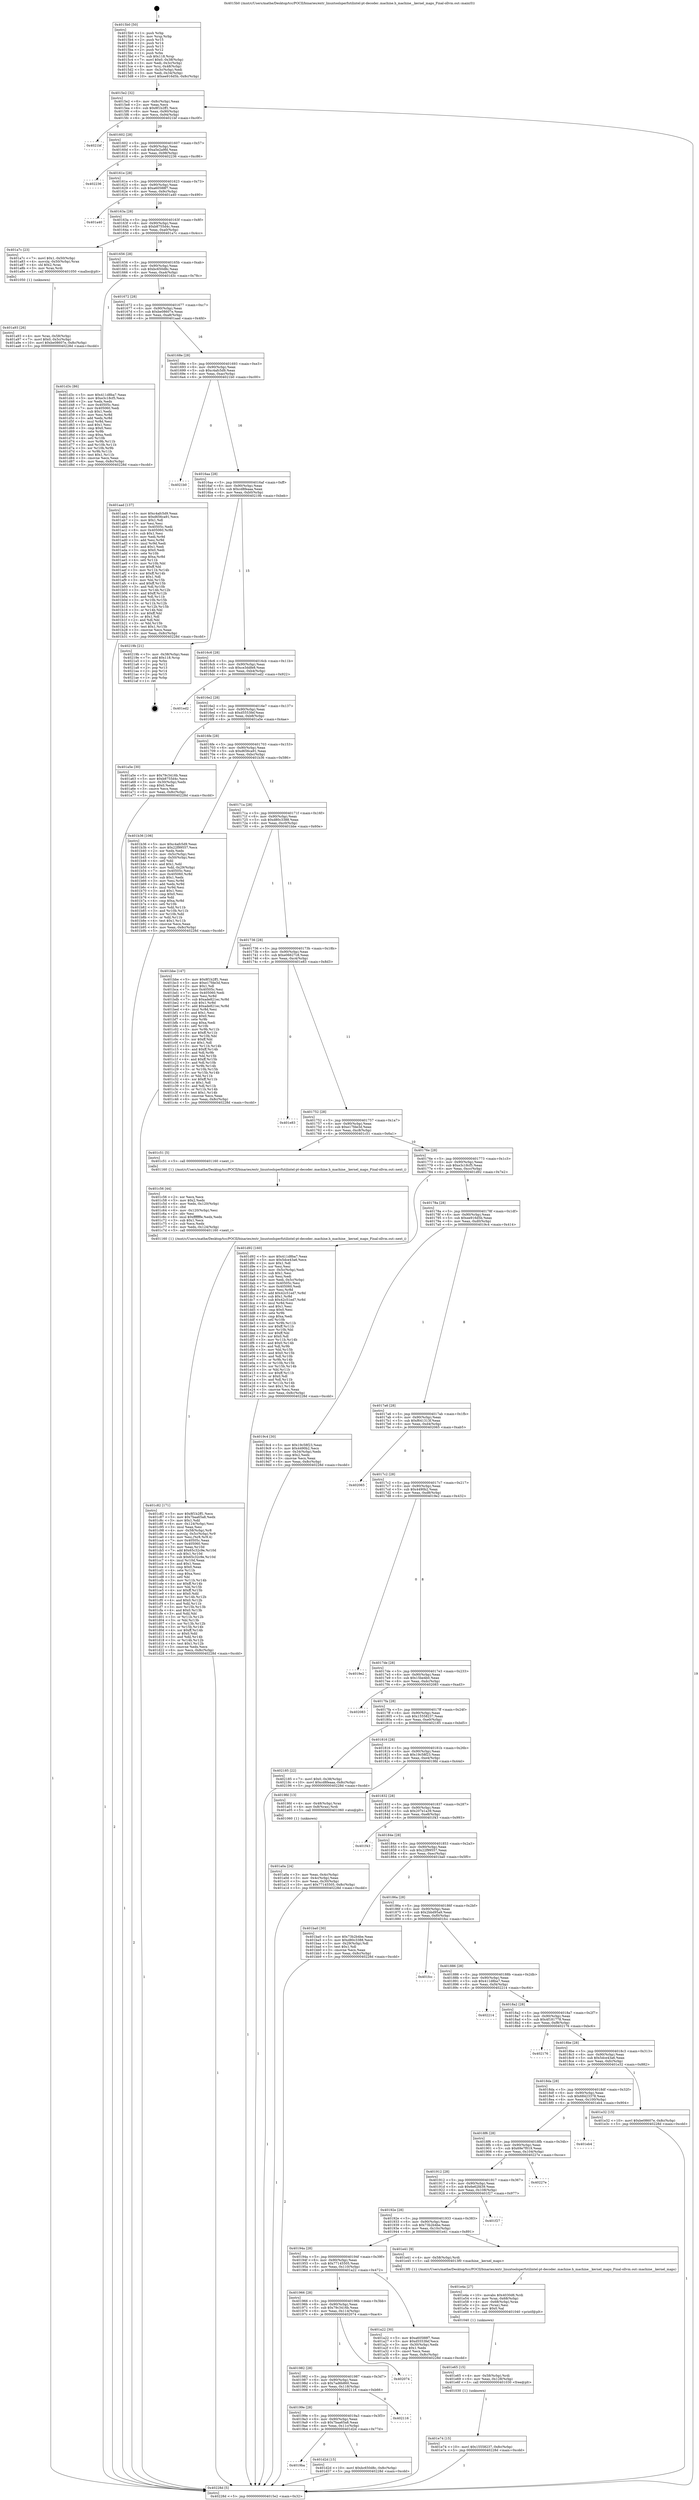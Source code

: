 digraph "0x4015b0" {
  label = "0x4015b0 (/mnt/c/Users/mathe/Desktop/tcc/POCII/binaries/extr_linuxtoolsperfutilintel-pt-decoder..machine.h_machine__kernel_maps_Final-ollvm.out::main(0))"
  labelloc = "t"
  node[shape=record]

  Entry [label="",width=0.3,height=0.3,shape=circle,fillcolor=black,style=filled]
  "0x4015e2" [label="{
     0x4015e2 [32]\l
     | [instrs]\l
     &nbsp;&nbsp;0x4015e2 \<+6\>: mov -0x8c(%rbp),%eax\l
     &nbsp;&nbsp;0x4015e8 \<+2\>: mov %eax,%ecx\l
     &nbsp;&nbsp;0x4015ea \<+6\>: sub $0x8f1b2ff1,%ecx\l
     &nbsp;&nbsp;0x4015f0 \<+6\>: mov %eax,-0x90(%rbp)\l
     &nbsp;&nbsp;0x4015f6 \<+6\>: mov %ecx,-0x94(%rbp)\l
     &nbsp;&nbsp;0x4015fc \<+6\>: je 00000000004021bf \<main+0xc0f\>\l
  }"]
  "0x4021bf" [label="{
     0x4021bf\l
  }", style=dashed]
  "0x401602" [label="{
     0x401602 [28]\l
     | [instrs]\l
     &nbsp;&nbsp;0x401602 \<+5\>: jmp 0000000000401607 \<main+0x57\>\l
     &nbsp;&nbsp;0x401607 \<+6\>: mov -0x90(%rbp),%eax\l
     &nbsp;&nbsp;0x40160d \<+5\>: sub $0xa5e2a9fd,%eax\l
     &nbsp;&nbsp;0x401612 \<+6\>: mov %eax,-0x98(%rbp)\l
     &nbsp;&nbsp;0x401618 \<+6\>: je 0000000000402236 \<main+0xc86\>\l
  }"]
  Exit [label="",width=0.3,height=0.3,shape=circle,fillcolor=black,style=filled,peripheries=2]
  "0x402236" [label="{
     0x402236\l
  }", style=dashed]
  "0x40161e" [label="{
     0x40161e [28]\l
     | [instrs]\l
     &nbsp;&nbsp;0x40161e \<+5\>: jmp 0000000000401623 \<main+0x73\>\l
     &nbsp;&nbsp;0x401623 \<+6\>: mov -0x90(%rbp),%eax\l
     &nbsp;&nbsp;0x401629 \<+5\>: sub $0xa60588f7,%eax\l
     &nbsp;&nbsp;0x40162e \<+6\>: mov %eax,-0x9c(%rbp)\l
     &nbsp;&nbsp;0x401634 \<+6\>: je 0000000000401a40 \<main+0x490\>\l
  }"]
  "0x401e74" [label="{
     0x401e74 [15]\l
     | [instrs]\l
     &nbsp;&nbsp;0x401e74 \<+10\>: movl $0x15558237,-0x8c(%rbp)\l
     &nbsp;&nbsp;0x401e7e \<+5\>: jmp 000000000040228d \<main+0xcdd\>\l
  }"]
  "0x401a40" [label="{
     0x401a40\l
  }", style=dashed]
  "0x40163a" [label="{
     0x40163a [28]\l
     | [instrs]\l
     &nbsp;&nbsp;0x40163a \<+5\>: jmp 000000000040163f \<main+0x8f\>\l
     &nbsp;&nbsp;0x40163f \<+6\>: mov -0x90(%rbp),%eax\l
     &nbsp;&nbsp;0x401645 \<+5\>: sub $0xb8755d4c,%eax\l
     &nbsp;&nbsp;0x40164a \<+6\>: mov %eax,-0xa0(%rbp)\l
     &nbsp;&nbsp;0x401650 \<+6\>: je 0000000000401a7c \<main+0x4cc\>\l
  }"]
  "0x401e65" [label="{
     0x401e65 [15]\l
     | [instrs]\l
     &nbsp;&nbsp;0x401e65 \<+4\>: mov -0x58(%rbp),%rdi\l
     &nbsp;&nbsp;0x401e69 \<+6\>: mov %eax,-0x128(%rbp)\l
     &nbsp;&nbsp;0x401e6f \<+5\>: call 0000000000401030 \<free@plt\>\l
     | [calls]\l
     &nbsp;&nbsp;0x401030 \{1\} (unknown)\l
  }"]
  "0x401a7c" [label="{
     0x401a7c [23]\l
     | [instrs]\l
     &nbsp;&nbsp;0x401a7c \<+7\>: movl $0x1,-0x50(%rbp)\l
     &nbsp;&nbsp;0x401a83 \<+4\>: movslq -0x50(%rbp),%rax\l
     &nbsp;&nbsp;0x401a87 \<+4\>: shl $0x2,%rax\l
     &nbsp;&nbsp;0x401a8b \<+3\>: mov %rax,%rdi\l
     &nbsp;&nbsp;0x401a8e \<+5\>: call 0000000000401050 \<malloc@plt\>\l
     | [calls]\l
     &nbsp;&nbsp;0x401050 \{1\} (unknown)\l
  }"]
  "0x401656" [label="{
     0x401656 [28]\l
     | [instrs]\l
     &nbsp;&nbsp;0x401656 \<+5\>: jmp 000000000040165b \<main+0xab\>\l
     &nbsp;&nbsp;0x40165b \<+6\>: mov -0x90(%rbp),%eax\l
     &nbsp;&nbsp;0x401661 \<+5\>: sub $0xbc650d8c,%eax\l
     &nbsp;&nbsp;0x401666 \<+6\>: mov %eax,-0xa4(%rbp)\l
     &nbsp;&nbsp;0x40166c \<+6\>: je 0000000000401d3c \<main+0x78c\>\l
  }"]
  "0x401e4a" [label="{
     0x401e4a [27]\l
     | [instrs]\l
     &nbsp;&nbsp;0x401e4a \<+10\>: movabs $0x4030d6,%rdi\l
     &nbsp;&nbsp;0x401e54 \<+4\>: mov %rax,-0x68(%rbp)\l
     &nbsp;&nbsp;0x401e58 \<+4\>: mov -0x68(%rbp),%rax\l
     &nbsp;&nbsp;0x401e5c \<+2\>: mov (%rax),%esi\l
     &nbsp;&nbsp;0x401e5e \<+2\>: mov $0x0,%al\l
     &nbsp;&nbsp;0x401e60 \<+5\>: call 0000000000401040 \<printf@plt\>\l
     | [calls]\l
     &nbsp;&nbsp;0x401040 \{1\} (unknown)\l
  }"]
  "0x401d3c" [label="{
     0x401d3c [86]\l
     | [instrs]\l
     &nbsp;&nbsp;0x401d3c \<+5\>: mov $0x411d8ba7,%eax\l
     &nbsp;&nbsp;0x401d41 \<+5\>: mov $0xe3c18cf5,%ecx\l
     &nbsp;&nbsp;0x401d46 \<+2\>: xor %edx,%edx\l
     &nbsp;&nbsp;0x401d48 \<+7\>: mov 0x40505c,%esi\l
     &nbsp;&nbsp;0x401d4f \<+7\>: mov 0x405060,%edi\l
     &nbsp;&nbsp;0x401d56 \<+3\>: sub $0x1,%edx\l
     &nbsp;&nbsp;0x401d59 \<+3\>: mov %esi,%r8d\l
     &nbsp;&nbsp;0x401d5c \<+3\>: add %edx,%r8d\l
     &nbsp;&nbsp;0x401d5f \<+4\>: imul %r8d,%esi\l
     &nbsp;&nbsp;0x401d63 \<+3\>: and $0x1,%esi\l
     &nbsp;&nbsp;0x401d66 \<+3\>: cmp $0x0,%esi\l
     &nbsp;&nbsp;0x401d69 \<+4\>: sete %r9b\l
     &nbsp;&nbsp;0x401d6d \<+3\>: cmp $0xa,%edi\l
     &nbsp;&nbsp;0x401d70 \<+4\>: setl %r10b\l
     &nbsp;&nbsp;0x401d74 \<+3\>: mov %r9b,%r11b\l
     &nbsp;&nbsp;0x401d77 \<+3\>: and %r10b,%r11b\l
     &nbsp;&nbsp;0x401d7a \<+3\>: xor %r10b,%r9b\l
     &nbsp;&nbsp;0x401d7d \<+3\>: or %r9b,%r11b\l
     &nbsp;&nbsp;0x401d80 \<+4\>: test $0x1,%r11b\l
     &nbsp;&nbsp;0x401d84 \<+3\>: cmovne %ecx,%eax\l
     &nbsp;&nbsp;0x401d87 \<+6\>: mov %eax,-0x8c(%rbp)\l
     &nbsp;&nbsp;0x401d8d \<+5\>: jmp 000000000040228d \<main+0xcdd\>\l
  }"]
  "0x401672" [label="{
     0x401672 [28]\l
     | [instrs]\l
     &nbsp;&nbsp;0x401672 \<+5\>: jmp 0000000000401677 \<main+0xc7\>\l
     &nbsp;&nbsp;0x401677 \<+6\>: mov -0x90(%rbp),%eax\l
     &nbsp;&nbsp;0x40167d \<+5\>: sub $0xbe08607e,%eax\l
     &nbsp;&nbsp;0x401682 \<+6\>: mov %eax,-0xa8(%rbp)\l
     &nbsp;&nbsp;0x401688 \<+6\>: je 0000000000401aad \<main+0x4fd\>\l
  }"]
  "0x4019ba" [label="{
     0x4019ba\l
  }", style=dashed]
  "0x401aad" [label="{
     0x401aad [137]\l
     | [instrs]\l
     &nbsp;&nbsp;0x401aad \<+5\>: mov $0xc4afc5d9,%eax\l
     &nbsp;&nbsp;0x401ab2 \<+5\>: mov $0xd656ca91,%ecx\l
     &nbsp;&nbsp;0x401ab7 \<+2\>: mov $0x1,%dl\l
     &nbsp;&nbsp;0x401ab9 \<+2\>: xor %esi,%esi\l
     &nbsp;&nbsp;0x401abb \<+7\>: mov 0x40505c,%edi\l
     &nbsp;&nbsp;0x401ac2 \<+8\>: mov 0x405060,%r8d\l
     &nbsp;&nbsp;0x401aca \<+3\>: sub $0x1,%esi\l
     &nbsp;&nbsp;0x401acd \<+3\>: mov %edi,%r9d\l
     &nbsp;&nbsp;0x401ad0 \<+3\>: add %esi,%r9d\l
     &nbsp;&nbsp;0x401ad3 \<+4\>: imul %r9d,%edi\l
     &nbsp;&nbsp;0x401ad7 \<+3\>: and $0x1,%edi\l
     &nbsp;&nbsp;0x401ada \<+3\>: cmp $0x0,%edi\l
     &nbsp;&nbsp;0x401add \<+4\>: sete %r10b\l
     &nbsp;&nbsp;0x401ae1 \<+4\>: cmp $0xa,%r8d\l
     &nbsp;&nbsp;0x401ae5 \<+4\>: setl %r11b\l
     &nbsp;&nbsp;0x401ae9 \<+3\>: mov %r10b,%bl\l
     &nbsp;&nbsp;0x401aec \<+3\>: xor $0xff,%bl\l
     &nbsp;&nbsp;0x401aef \<+3\>: mov %r11b,%r14b\l
     &nbsp;&nbsp;0x401af2 \<+4\>: xor $0xff,%r14b\l
     &nbsp;&nbsp;0x401af6 \<+3\>: xor $0x1,%dl\l
     &nbsp;&nbsp;0x401af9 \<+3\>: mov %bl,%r15b\l
     &nbsp;&nbsp;0x401afc \<+4\>: and $0xff,%r15b\l
     &nbsp;&nbsp;0x401b00 \<+3\>: and %dl,%r10b\l
     &nbsp;&nbsp;0x401b03 \<+3\>: mov %r14b,%r12b\l
     &nbsp;&nbsp;0x401b06 \<+4\>: and $0xff,%r12b\l
     &nbsp;&nbsp;0x401b0a \<+3\>: and %dl,%r11b\l
     &nbsp;&nbsp;0x401b0d \<+3\>: or %r10b,%r15b\l
     &nbsp;&nbsp;0x401b10 \<+3\>: or %r11b,%r12b\l
     &nbsp;&nbsp;0x401b13 \<+3\>: xor %r12b,%r15b\l
     &nbsp;&nbsp;0x401b16 \<+3\>: or %r14b,%bl\l
     &nbsp;&nbsp;0x401b19 \<+3\>: xor $0xff,%bl\l
     &nbsp;&nbsp;0x401b1c \<+3\>: or $0x1,%dl\l
     &nbsp;&nbsp;0x401b1f \<+2\>: and %dl,%bl\l
     &nbsp;&nbsp;0x401b21 \<+3\>: or %bl,%r15b\l
     &nbsp;&nbsp;0x401b24 \<+4\>: test $0x1,%r15b\l
     &nbsp;&nbsp;0x401b28 \<+3\>: cmovne %ecx,%eax\l
     &nbsp;&nbsp;0x401b2b \<+6\>: mov %eax,-0x8c(%rbp)\l
     &nbsp;&nbsp;0x401b31 \<+5\>: jmp 000000000040228d \<main+0xcdd\>\l
  }"]
  "0x40168e" [label="{
     0x40168e [28]\l
     | [instrs]\l
     &nbsp;&nbsp;0x40168e \<+5\>: jmp 0000000000401693 \<main+0xe3\>\l
     &nbsp;&nbsp;0x401693 \<+6\>: mov -0x90(%rbp),%eax\l
     &nbsp;&nbsp;0x401699 \<+5\>: sub $0xc4afc5d9,%eax\l
     &nbsp;&nbsp;0x40169e \<+6\>: mov %eax,-0xac(%rbp)\l
     &nbsp;&nbsp;0x4016a4 \<+6\>: je 00000000004021b0 \<main+0xc00\>\l
  }"]
  "0x401d2d" [label="{
     0x401d2d [15]\l
     | [instrs]\l
     &nbsp;&nbsp;0x401d2d \<+10\>: movl $0xbc650d8c,-0x8c(%rbp)\l
     &nbsp;&nbsp;0x401d37 \<+5\>: jmp 000000000040228d \<main+0xcdd\>\l
  }"]
  "0x4021b0" [label="{
     0x4021b0\l
  }", style=dashed]
  "0x4016aa" [label="{
     0x4016aa [28]\l
     | [instrs]\l
     &nbsp;&nbsp;0x4016aa \<+5\>: jmp 00000000004016af \<main+0xff\>\l
     &nbsp;&nbsp;0x4016af \<+6\>: mov -0x90(%rbp),%eax\l
     &nbsp;&nbsp;0x4016b5 \<+5\>: sub $0xcd8feaaa,%eax\l
     &nbsp;&nbsp;0x4016ba \<+6\>: mov %eax,-0xb0(%rbp)\l
     &nbsp;&nbsp;0x4016c0 \<+6\>: je 000000000040219b \<main+0xbeb\>\l
  }"]
  "0x40199e" [label="{
     0x40199e [28]\l
     | [instrs]\l
     &nbsp;&nbsp;0x40199e \<+5\>: jmp 00000000004019a3 \<main+0x3f3\>\l
     &nbsp;&nbsp;0x4019a3 \<+6\>: mov -0x90(%rbp),%eax\l
     &nbsp;&nbsp;0x4019a9 \<+5\>: sub $0x7baa65a8,%eax\l
     &nbsp;&nbsp;0x4019ae \<+6\>: mov %eax,-0x11c(%rbp)\l
     &nbsp;&nbsp;0x4019b4 \<+6\>: je 0000000000401d2d \<main+0x77d\>\l
  }"]
  "0x40219b" [label="{
     0x40219b [21]\l
     | [instrs]\l
     &nbsp;&nbsp;0x40219b \<+3\>: mov -0x38(%rbp),%eax\l
     &nbsp;&nbsp;0x40219e \<+7\>: add $0x118,%rsp\l
     &nbsp;&nbsp;0x4021a5 \<+1\>: pop %rbx\l
     &nbsp;&nbsp;0x4021a6 \<+2\>: pop %r12\l
     &nbsp;&nbsp;0x4021a8 \<+2\>: pop %r13\l
     &nbsp;&nbsp;0x4021aa \<+2\>: pop %r14\l
     &nbsp;&nbsp;0x4021ac \<+2\>: pop %r15\l
     &nbsp;&nbsp;0x4021ae \<+1\>: pop %rbp\l
     &nbsp;&nbsp;0x4021af \<+1\>: ret\l
  }"]
  "0x4016c6" [label="{
     0x4016c6 [28]\l
     | [instrs]\l
     &nbsp;&nbsp;0x4016c6 \<+5\>: jmp 00000000004016cb \<main+0x11b\>\l
     &nbsp;&nbsp;0x4016cb \<+6\>: mov -0x90(%rbp),%eax\l
     &nbsp;&nbsp;0x4016d1 \<+5\>: sub $0xce3ddfe8,%eax\l
     &nbsp;&nbsp;0x4016d6 \<+6\>: mov %eax,-0xb4(%rbp)\l
     &nbsp;&nbsp;0x4016dc \<+6\>: je 0000000000401ed2 \<main+0x922\>\l
  }"]
  "0x402116" [label="{
     0x402116\l
  }", style=dashed]
  "0x401ed2" [label="{
     0x401ed2\l
  }", style=dashed]
  "0x4016e2" [label="{
     0x4016e2 [28]\l
     | [instrs]\l
     &nbsp;&nbsp;0x4016e2 \<+5\>: jmp 00000000004016e7 \<main+0x137\>\l
     &nbsp;&nbsp;0x4016e7 \<+6\>: mov -0x90(%rbp),%eax\l
     &nbsp;&nbsp;0x4016ed \<+5\>: sub $0xd5553fef,%eax\l
     &nbsp;&nbsp;0x4016f2 \<+6\>: mov %eax,-0xb8(%rbp)\l
     &nbsp;&nbsp;0x4016f8 \<+6\>: je 0000000000401a5e \<main+0x4ae\>\l
  }"]
  "0x401982" [label="{
     0x401982 [28]\l
     | [instrs]\l
     &nbsp;&nbsp;0x401982 \<+5\>: jmp 0000000000401987 \<main+0x3d7\>\l
     &nbsp;&nbsp;0x401987 \<+6\>: mov -0x90(%rbp),%eax\l
     &nbsp;&nbsp;0x40198d \<+5\>: sub $0x7ad6b860,%eax\l
     &nbsp;&nbsp;0x401992 \<+6\>: mov %eax,-0x118(%rbp)\l
     &nbsp;&nbsp;0x401998 \<+6\>: je 0000000000402116 \<main+0xb66\>\l
  }"]
  "0x401a5e" [label="{
     0x401a5e [30]\l
     | [instrs]\l
     &nbsp;&nbsp;0x401a5e \<+5\>: mov $0x79c3416b,%eax\l
     &nbsp;&nbsp;0x401a63 \<+5\>: mov $0xb8755d4c,%ecx\l
     &nbsp;&nbsp;0x401a68 \<+3\>: mov -0x30(%rbp),%edx\l
     &nbsp;&nbsp;0x401a6b \<+3\>: cmp $0x0,%edx\l
     &nbsp;&nbsp;0x401a6e \<+3\>: cmove %ecx,%eax\l
     &nbsp;&nbsp;0x401a71 \<+6\>: mov %eax,-0x8c(%rbp)\l
     &nbsp;&nbsp;0x401a77 \<+5\>: jmp 000000000040228d \<main+0xcdd\>\l
  }"]
  "0x4016fe" [label="{
     0x4016fe [28]\l
     | [instrs]\l
     &nbsp;&nbsp;0x4016fe \<+5\>: jmp 0000000000401703 \<main+0x153\>\l
     &nbsp;&nbsp;0x401703 \<+6\>: mov -0x90(%rbp),%eax\l
     &nbsp;&nbsp;0x401709 \<+5\>: sub $0xd656ca91,%eax\l
     &nbsp;&nbsp;0x40170e \<+6\>: mov %eax,-0xbc(%rbp)\l
     &nbsp;&nbsp;0x401714 \<+6\>: je 0000000000401b36 \<main+0x586\>\l
  }"]
  "0x402074" [label="{
     0x402074\l
  }", style=dashed]
  "0x401b36" [label="{
     0x401b36 [106]\l
     | [instrs]\l
     &nbsp;&nbsp;0x401b36 \<+5\>: mov $0xc4afc5d9,%eax\l
     &nbsp;&nbsp;0x401b3b \<+5\>: mov $0x22f99557,%ecx\l
     &nbsp;&nbsp;0x401b40 \<+2\>: xor %edx,%edx\l
     &nbsp;&nbsp;0x401b42 \<+3\>: mov -0x5c(%rbp),%esi\l
     &nbsp;&nbsp;0x401b45 \<+3\>: cmp -0x50(%rbp),%esi\l
     &nbsp;&nbsp;0x401b48 \<+4\>: setl %dil\l
     &nbsp;&nbsp;0x401b4c \<+4\>: and $0x1,%dil\l
     &nbsp;&nbsp;0x401b50 \<+4\>: mov %dil,-0x29(%rbp)\l
     &nbsp;&nbsp;0x401b54 \<+7\>: mov 0x40505c,%esi\l
     &nbsp;&nbsp;0x401b5b \<+8\>: mov 0x405060,%r8d\l
     &nbsp;&nbsp;0x401b63 \<+3\>: sub $0x1,%edx\l
     &nbsp;&nbsp;0x401b66 \<+3\>: mov %esi,%r9d\l
     &nbsp;&nbsp;0x401b69 \<+3\>: add %edx,%r9d\l
     &nbsp;&nbsp;0x401b6c \<+4\>: imul %r9d,%esi\l
     &nbsp;&nbsp;0x401b70 \<+3\>: and $0x1,%esi\l
     &nbsp;&nbsp;0x401b73 \<+3\>: cmp $0x0,%esi\l
     &nbsp;&nbsp;0x401b76 \<+4\>: sete %dil\l
     &nbsp;&nbsp;0x401b7a \<+4\>: cmp $0xa,%r8d\l
     &nbsp;&nbsp;0x401b7e \<+4\>: setl %r10b\l
     &nbsp;&nbsp;0x401b82 \<+3\>: mov %dil,%r11b\l
     &nbsp;&nbsp;0x401b85 \<+3\>: and %r10b,%r11b\l
     &nbsp;&nbsp;0x401b88 \<+3\>: xor %r10b,%dil\l
     &nbsp;&nbsp;0x401b8b \<+3\>: or %dil,%r11b\l
     &nbsp;&nbsp;0x401b8e \<+4\>: test $0x1,%r11b\l
     &nbsp;&nbsp;0x401b92 \<+3\>: cmovne %ecx,%eax\l
     &nbsp;&nbsp;0x401b95 \<+6\>: mov %eax,-0x8c(%rbp)\l
     &nbsp;&nbsp;0x401b9b \<+5\>: jmp 000000000040228d \<main+0xcdd\>\l
  }"]
  "0x40171a" [label="{
     0x40171a [28]\l
     | [instrs]\l
     &nbsp;&nbsp;0x40171a \<+5\>: jmp 000000000040171f \<main+0x16f\>\l
     &nbsp;&nbsp;0x40171f \<+6\>: mov -0x90(%rbp),%eax\l
     &nbsp;&nbsp;0x401725 \<+5\>: sub $0xd80c3388,%eax\l
     &nbsp;&nbsp;0x40172a \<+6\>: mov %eax,-0xc0(%rbp)\l
     &nbsp;&nbsp;0x401730 \<+6\>: je 0000000000401bbe \<main+0x60e\>\l
  }"]
  "0x401c82" [label="{
     0x401c82 [171]\l
     | [instrs]\l
     &nbsp;&nbsp;0x401c82 \<+5\>: mov $0x8f1b2ff1,%ecx\l
     &nbsp;&nbsp;0x401c87 \<+5\>: mov $0x7baa65a8,%edx\l
     &nbsp;&nbsp;0x401c8c \<+3\>: mov $0x1,%dil\l
     &nbsp;&nbsp;0x401c8f \<+6\>: mov -0x124(%rbp),%esi\l
     &nbsp;&nbsp;0x401c95 \<+3\>: imul %eax,%esi\l
     &nbsp;&nbsp;0x401c98 \<+4\>: mov -0x58(%rbp),%r8\l
     &nbsp;&nbsp;0x401c9c \<+4\>: movslq -0x5c(%rbp),%r9\l
     &nbsp;&nbsp;0x401ca0 \<+4\>: mov %esi,(%r8,%r9,4)\l
     &nbsp;&nbsp;0x401ca4 \<+7\>: mov 0x40505c,%eax\l
     &nbsp;&nbsp;0x401cab \<+7\>: mov 0x405060,%esi\l
     &nbsp;&nbsp;0x401cb2 \<+3\>: mov %eax,%r10d\l
     &nbsp;&nbsp;0x401cb5 \<+7\>: add $0x65c32c9e,%r10d\l
     &nbsp;&nbsp;0x401cbc \<+4\>: sub $0x1,%r10d\l
     &nbsp;&nbsp;0x401cc0 \<+7\>: sub $0x65c32c9e,%r10d\l
     &nbsp;&nbsp;0x401cc7 \<+4\>: imul %r10d,%eax\l
     &nbsp;&nbsp;0x401ccb \<+3\>: and $0x1,%eax\l
     &nbsp;&nbsp;0x401cce \<+3\>: cmp $0x0,%eax\l
     &nbsp;&nbsp;0x401cd1 \<+4\>: sete %r11b\l
     &nbsp;&nbsp;0x401cd5 \<+3\>: cmp $0xa,%esi\l
     &nbsp;&nbsp;0x401cd8 \<+3\>: setl %bl\l
     &nbsp;&nbsp;0x401cdb \<+3\>: mov %r11b,%r14b\l
     &nbsp;&nbsp;0x401cde \<+4\>: xor $0xff,%r14b\l
     &nbsp;&nbsp;0x401ce2 \<+3\>: mov %bl,%r15b\l
     &nbsp;&nbsp;0x401ce5 \<+4\>: xor $0xff,%r15b\l
     &nbsp;&nbsp;0x401ce9 \<+4\>: xor $0x0,%dil\l
     &nbsp;&nbsp;0x401ced \<+3\>: mov %r14b,%r12b\l
     &nbsp;&nbsp;0x401cf0 \<+4\>: and $0x0,%r12b\l
     &nbsp;&nbsp;0x401cf4 \<+3\>: and %dil,%r11b\l
     &nbsp;&nbsp;0x401cf7 \<+3\>: mov %r15b,%r13b\l
     &nbsp;&nbsp;0x401cfa \<+4\>: and $0x0,%r13b\l
     &nbsp;&nbsp;0x401cfe \<+3\>: and %dil,%bl\l
     &nbsp;&nbsp;0x401d01 \<+3\>: or %r11b,%r12b\l
     &nbsp;&nbsp;0x401d04 \<+3\>: or %bl,%r13b\l
     &nbsp;&nbsp;0x401d07 \<+3\>: xor %r13b,%r12b\l
     &nbsp;&nbsp;0x401d0a \<+3\>: or %r15b,%r14b\l
     &nbsp;&nbsp;0x401d0d \<+4\>: xor $0xff,%r14b\l
     &nbsp;&nbsp;0x401d11 \<+4\>: or $0x0,%dil\l
     &nbsp;&nbsp;0x401d15 \<+3\>: and %dil,%r14b\l
     &nbsp;&nbsp;0x401d18 \<+3\>: or %r14b,%r12b\l
     &nbsp;&nbsp;0x401d1b \<+4\>: test $0x1,%r12b\l
     &nbsp;&nbsp;0x401d1f \<+3\>: cmovne %edx,%ecx\l
     &nbsp;&nbsp;0x401d22 \<+6\>: mov %ecx,-0x8c(%rbp)\l
     &nbsp;&nbsp;0x401d28 \<+5\>: jmp 000000000040228d \<main+0xcdd\>\l
  }"]
  "0x401bbe" [label="{
     0x401bbe [147]\l
     | [instrs]\l
     &nbsp;&nbsp;0x401bbe \<+5\>: mov $0x8f1b2ff1,%eax\l
     &nbsp;&nbsp;0x401bc3 \<+5\>: mov $0xe17fde3d,%ecx\l
     &nbsp;&nbsp;0x401bc8 \<+2\>: mov $0x1,%dl\l
     &nbsp;&nbsp;0x401bca \<+7\>: mov 0x40505c,%esi\l
     &nbsp;&nbsp;0x401bd1 \<+7\>: mov 0x405060,%edi\l
     &nbsp;&nbsp;0x401bd8 \<+3\>: mov %esi,%r8d\l
     &nbsp;&nbsp;0x401bdb \<+7\>: sub $0xade821ec,%r8d\l
     &nbsp;&nbsp;0x401be2 \<+4\>: sub $0x1,%r8d\l
     &nbsp;&nbsp;0x401be6 \<+7\>: add $0xade821ec,%r8d\l
     &nbsp;&nbsp;0x401bed \<+4\>: imul %r8d,%esi\l
     &nbsp;&nbsp;0x401bf1 \<+3\>: and $0x1,%esi\l
     &nbsp;&nbsp;0x401bf4 \<+3\>: cmp $0x0,%esi\l
     &nbsp;&nbsp;0x401bf7 \<+4\>: sete %r9b\l
     &nbsp;&nbsp;0x401bfb \<+3\>: cmp $0xa,%edi\l
     &nbsp;&nbsp;0x401bfe \<+4\>: setl %r10b\l
     &nbsp;&nbsp;0x401c02 \<+3\>: mov %r9b,%r11b\l
     &nbsp;&nbsp;0x401c05 \<+4\>: xor $0xff,%r11b\l
     &nbsp;&nbsp;0x401c09 \<+3\>: mov %r10b,%bl\l
     &nbsp;&nbsp;0x401c0c \<+3\>: xor $0xff,%bl\l
     &nbsp;&nbsp;0x401c0f \<+3\>: xor $0x1,%dl\l
     &nbsp;&nbsp;0x401c12 \<+3\>: mov %r11b,%r14b\l
     &nbsp;&nbsp;0x401c15 \<+4\>: and $0xff,%r14b\l
     &nbsp;&nbsp;0x401c19 \<+3\>: and %dl,%r9b\l
     &nbsp;&nbsp;0x401c1c \<+3\>: mov %bl,%r15b\l
     &nbsp;&nbsp;0x401c1f \<+4\>: and $0xff,%r15b\l
     &nbsp;&nbsp;0x401c23 \<+3\>: and %dl,%r10b\l
     &nbsp;&nbsp;0x401c26 \<+3\>: or %r9b,%r14b\l
     &nbsp;&nbsp;0x401c29 \<+3\>: or %r10b,%r15b\l
     &nbsp;&nbsp;0x401c2c \<+3\>: xor %r15b,%r14b\l
     &nbsp;&nbsp;0x401c2f \<+3\>: or %bl,%r11b\l
     &nbsp;&nbsp;0x401c32 \<+4\>: xor $0xff,%r11b\l
     &nbsp;&nbsp;0x401c36 \<+3\>: or $0x1,%dl\l
     &nbsp;&nbsp;0x401c39 \<+3\>: and %dl,%r11b\l
     &nbsp;&nbsp;0x401c3c \<+3\>: or %r11b,%r14b\l
     &nbsp;&nbsp;0x401c3f \<+4\>: test $0x1,%r14b\l
     &nbsp;&nbsp;0x401c43 \<+3\>: cmovne %ecx,%eax\l
     &nbsp;&nbsp;0x401c46 \<+6\>: mov %eax,-0x8c(%rbp)\l
     &nbsp;&nbsp;0x401c4c \<+5\>: jmp 000000000040228d \<main+0xcdd\>\l
  }"]
  "0x401736" [label="{
     0x401736 [28]\l
     | [instrs]\l
     &nbsp;&nbsp;0x401736 \<+5\>: jmp 000000000040173b \<main+0x18b\>\l
     &nbsp;&nbsp;0x40173b \<+6\>: mov -0x90(%rbp),%eax\l
     &nbsp;&nbsp;0x401741 \<+5\>: sub $0xe06627c8,%eax\l
     &nbsp;&nbsp;0x401746 \<+6\>: mov %eax,-0xc4(%rbp)\l
     &nbsp;&nbsp;0x40174c \<+6\>: je 0000000000401e83 \<main+0x8d3\>\l
  }"]
  "0x401c56" [label="{
     0x401c56 [44]\l
     | [instrs]\l
     &nbsp;&nbsp;0x401c56 \<+2\>: xor %ecx,%ecx\l
     &nbsp;&nbsp;0x401c58 \<+5\>: mov $0x2,%edx\l
     &nbsp;&nbsp;0x401c5d \<+6\>: mov %edx,-0x120(%rbp)\l
     &nbsp;&nbsp;0x401c63 \<+1\>: cltd\l
     &nbsp;&nbsp;0x401c64 \<+6\>: mov -0x120(%rbp),%esi\l
     &nbsp;&nbsp;0x401c6a \<+2\>: idiv %esi\l
     &nbsp;&nbsp;0x401c6c \<+6\>: imul $0xfffffffe,%edx,%edx\l
     &nbsp;&nbsp;0x401c72 \<+3\>: sub $0x1,%ecx\l
     &nbsp;&nbsp;0x401c75 \<+2\>: sub %ecx,%edx\l
     &nbsp;&nbsp;0x401c77 \<+6\>: mov %edx,-0x124(%rbp)\l
     &nbsp;&nbsp;0x401c7d \<+5\>: call 0000000000401160 \<next_i\>\l
     | [calls]\l
     &nbsp;&nbsp;0x401160 \{1\} (/mnt/c/Users/mathe/Desktop/tcc/POCII/binaries/extr_linuxtoolsperfutilintel-pt-decoder..machine.h_machine__kernel_maps_Final-ollvm.out::next_i)\l
  }"]
  "0x401e83" [label="{
     0x401e83\l
  }", style=dashed]
  "0x401752" [label="{
     0x401752 [28]\l
     | [instrs]\l
     &nbsp;&nbsp;0x401752 \<+5\>: jmp 0000000000401757 \<main+0x1a7\>\l
     &nbsp;&nbsp;0x401757 \<+6\>: mov -0x90(%rbp),%eax\l
     &nbsp;&nbsp;0x40175d \<+5\>: sub $0xe17fde3d,%eax\l
     &nbsp;&nbsp;0x401762 \<+6\>: mov %eax,-0xc8(%rbp)\l
     &nbsp;&nbsp;0x401768 \<+6\>: je 0000000000401c51 \<main+0x6a1\>\l
  }"]
  "0x401a93" [label="{
     0x401a93 [26]\l
     | [instrs]\l
     &nbsp;&nbsp;0x401a93 \<+4\>: mov %rax,-0x58(%rbp)\l
     &nbsp;&nbsp;0x401a97 \<+7\>: movl $0x0,-0x5c(%rbp)\l
     &nbsp;&nbsp;0x401a9e \<+10\>: movl $0xbe08607e,-0x8c(%rbp)\l
     &nbsp;&nbsp;0x401aa8 \<+5\>: jmp 000000000040228d \<main+0xcdd\>\l
  }"]
  "0x401c51" [label="{
     0x401c51 [5]\l
     | [instrs]\l
     &nbsp;&nbsp;0x401c51 \<+5\>: call 0000000000401160 \<next_i\>\l
     | [calls]\l
     &nbsp;&nbsp;0x401160 \{1\} (/mnt/c/Users/mathe/Desktop/tcc/POCII/binaries/extr_linuxtoolsperfutilintel-pt-decoder..machine.h_machine__kernel_maps_Final-ollvm.out::next_i)\l
  }"]
  "0x40176e" [label="{
     0x40176e [28]\l
     | [instrs]\l
     &nbsp;&nbsp;0x40176e \<+5\>: jmp 0000000000401773 \<main+0x1c3\>\l
     &nbsp;&nbsp;0x401773 \<+6\>: mov -0x90(%rbp),%eax\l
     &nbsp;&nbsp;0x401779 \<+5\>: sub $0xe3c18cf5,%eax\l
     &nbsp;&nbsp;0x40177e \<+6\>: mov %eax,-0xcc(%rbp)\l
     &nbsp;&nbsp;0x401784 \<+6\>: je 0000000000401d92 \<main+0x7e2\>\l
  }"]
  "0x401966" [label="{
     0x401966 [28]\l
     | [instrs]\l
     &nbsp;&nbsp;0x401966 \<+5\>: jmp 000000000040196b \<main+0x3bb\>\l
     &nbsp;&nbsp;0x40196b \<+6\>: mov -0x90(%rbp),%eax\l
     &nbsp;&nbsp;0x401971 \<+5\>: sub $0x79c3416b,%eax\l
     &nbsp;&nbsp;0x401976 \<+6\>: mov %eax,-0x114(%rbp)\l
     &nbsp;&nbsp;0x40197c \<+6\>: je 0000000000402074 \<main+0xac4\>\l
  }"]
  "0x401d92" [label="{
     0x401d92 [160]\l
     | [instrs]\l
     &nbsp;&nbsp;0x401d92 \<+5\>: mov $0x411d8ba7,%eax\l
     &nbsp;&nbsp;0x401d97 \<+5\>: mov $0x5dce43a6,%ecx\l
     &nbsp;&nbsp;0x401d9c \<+2\>: mov $0x1,%dl\l
     &nbsp;&nbsp;0x401d9e \<+2\>: xor %esi,%esi\l
     &nbsp;&nbsp;0x401da0 \<+3\>: mov -0x5c(%rbp),%edi\l
     &nbsp;&nbsp;0x401da3 \<+3\>: sub $0x1,%esi\l
     &nbsp;&nbsp;0x401da6 \<+2\>: sub %esi,%edi\l
     &nbsp;&nbsp;0x401da8 \<+3\>: mov %edi,-0x5c(%rbp)\l
     &nbsp;&nbsp;0x401dab \<+7\>: mov 0x40505c,%esi\l
     &nbsp;&nbsp;0x401db2 \<+7\>: mov 0x405060,%edi\l
     &nbsp;&nbsp;0x401db9 \<+3\>: mov %esi,%r8d\l
     &nbsp;&nbsp;0x401dbc \<+7\>: add $0x42c51ed7,%r8d\l
     &nbsp;&nbsp;0x401dc3 \<+4\>: sub $0x1,%r8d\l
     &nbsp;&nbsp;0x401dc7 \<+7\>: sub $0x42c51ed7,%r8d\l
     &nbsp;&nbsp;0x401dce \<+4\>: imul %r8d,%esi\l
     &nbsp;&nbsp;0x401dd2 \<+3\>: and $0x1,%esi\l
     &nbsp;&nbsp;0x401dd5 \<+3\>: cmp $0x0,%esi\l
     &nbsp;&nbsp;0x401dd8 \<+4\>: sete %r9b\l
     &nbsp;&nbsp;0x401ddc \<+3\>: cmp $0xa,%edi\l
     &nbsp;&nbsp;0x401ddf \<+4\>: setl %r10b\l
     &nbsp;&nbsp;0x401de3 \<+3\>: mov %r9b,%r11b\l
     &nbsp;&nbsp;0x401de6 \<+4\>: xor $0xff,%r11b\l
     &nbsp;&nbsp;0x401dea \<+3\>: mov %r10b,%bl\l
     &nbsp;&nbsp;0x401ded \<+3\>: xor $0xff,%bl\l
     &nbsp;&nbsp;0x401df0 \<+3\>: xor $0x0,%dl\l
     &nbsp;&nbsp;0x401df3 \<+3\>: mov %r11b,%r14b\l
     &nbsp;&nbsp;0x401df6 \<+4\>: and $0x0,%r14b\l
     &nbsp;&nbsp;0x401dfa \<+3\>: and %dl,%r9b\l
     &nbsp;&nbsp;0x401dfd \<+3\>: mov %bl,%r15b\l
     &nbsp;&nbsp;0x401e00 \<+4\>: and $0x0,%r15b\l
     &nbsp;&nbsp;0x401e04 \<+3\>: and %dl,%r10b\l
     &nbsp;&nbsp;0x401e07 \<+3\>: or %r9b,%r14b\l
     &nbsp;&nbsp;0x401e0a \<+3\>: or %r10b,%r15b\l
     &nbsp;&nbsp;0x401e0d \<+3\>: xor %r15b,%r14b\l
     &nbsp;&nbsp;0x401e10 \<+3\>: or %bl,%r11b\l
     &nbsp;&nbsp;0x401e13 \<+4\>: xor $0xff,%r11b\l
     &nbsp;&nbsp;0x401e17 \<+3\>: or $0x0,%dl\l
     &nbsp;&nbsp;0x401e1a \<+3\>: and %dl,%r11b\l
     &nbsp;&nbsp;0x401e1d \<+3\>: or %r11b,%r14b\l
     &nbsp;&nbsp;0x401e20 \<+4\>: test $0x1,%r14b\l
     &nbsp;&nbsp;0x401e24 \<+3\>: cmovne %ecx,%eax\l
     &nbsp;&nbsp;0x401e27 \<+6\>: mov %eax,-0x8c(%rbp)\l
     &nbsp;&nbsp;0x401e2d \<+5\>: jmp 000000000040228d \<main+0xcdd\>\l
  }"]
  "0x40178a" [label="{
     0x40178a [28]\l
     | [instrs]\l
     &nbsp;&nbsp;0x40178a \<+5\>: jmp 000000000040178f \<main+0x1df\>\l
     &nbsp;&nbsp;0x40178f \<+6\>: mov -0x90(%rbp),%eax\l
     &nbsp;&nbsp;0x401795 \<+5\>: sub $0xee916d5b,%eax\l
     &nbsp;&nbsp;0x40179a \<+6\>: mov %eax,-0xd0(%rbp)\l
     &nbsp;&nbsp;0x4017a0 \<+6\>: je 00000000004019c4 \<main+0x414\>\l
  }"]
  "0x401a22" [label="{
     0x401a22 [30]\l
     | [instrs]\l
     &nbsp;&nbsp;0x401a22 \<+5\>: mov $0xa60588f7,%eax\l
     &nbsp;&nbsp;0x401a27 \<+5\>: mov $0xd5553fef,%ecx\l
     &nbsp;&nbsp;0x401a2c \<+3\>: mov -0x30(%rbp),%edx\l
     &nbsp;&nbsp;0x401a2f \<+3\>: cmp $0x1,%edx\l
     &nbsp;&nbsp;0x401a32 \<+3\>: cmovl %ecx,%eax\l
     &nbsp;&nbsp;0x401a35 \<+6\>: mov %eax,-0x8c(%rbp)\l
     &nbsp;&nbsp;0x401a3b \<+5\>: jmp 000000000040228d \<main+0xcdd\>\l
  }"]
  "0x4019c4" [label="{
     0x4019c4 [30]\l
     | [instrs]\l
     &nbsp;&nbsp;0x4019c4 \<+5\>: mov $0x19c58f23,%eax\l
     &nbsp;&nbsp;0x4019c9 \<+5\>: mov $0x4490b2,%ecx\l
     &nbsp;&nbsp;0x4019ce \<+3\>: mov -0x34(%rbp),%edx\l
     &nbsp;&nbsp;0x4019d1 \<+3\>: cmp $0x2,%edx\l
     &nbsp;&nbsp;0x4019d4 \<+3\>: cmovne %ecx,%eax\l
     &nbsp;&nbsp;0x4019d7 \<+6\>: mov %eax,-0x8c(%rbp)\l
     &nbsp;&nbsp;0x4019dd \<+5\>: jmp 000000000040228d \<main+0xcdd\>\l
  }"]
  "0x4017a6" [label="{
     0x4017a6 [28]\l
     | [instrs]\l
     &nbsp;&nbsp;0x4017a6 \<+5\>: jmp 00000000004017ab \<main+0x1fb\>\l
     &nbsp;&nbsp;0x4017ab \<+6\>: mov -0x90(%rbp),%eax\l
     &nbsp;&nbsp;0x4017b1 \<+5\>: sub $0xf641313f,%eax\l
     &nbsp;&nbsp;0x4017b6 \<+6\>: mov %eax,-0xd4(%rbp)\l
     &nbsp;&nbsp;0x4017bc \<+6\>: je 0000000000402065 \<main+0xab5\>\l
  }"]
  "0x40228d" [label="{
     0x40228d [5]\l
     | [instrs]\l
     &nbsp;&nbsp;0x40228d \<+5\>: jmp 00000000004015e2 \<main+0x32\>\l
  }"]
  "0x4015b0" [label="{
     0x4015b0 [50]\l
     | [instrs]\l
     &nbsp;&nbsp;0x4015b0 \<+1\>: push %rbp\l
     &nbsp;&nbsp;0x4015b1 \<+3\>: mov %rsp,%rbp\l
     &nbsp;&nbsp;0x4015b4 \<+2\>: push %r15\l
     &nbsp;&nbsp;0x4015b6 \<+2\>: push %r14\l
     &nbsp;&nbsp;0x4015b8 \<+2\>: push %r13\l
     &nbsp;&nbsp;0x4015ba \<+2\>: push %r12\l
     &nbsp;&nbsp;0x4015bc \<+1\>: push %rbx\l
     &nbsp;&nbsp;0x4015bd \<+7\>: sub $0x118,%rsp\l
     &nbsp;&nbsp;0x4015c4 \<+7\>: movl $0x0,-0x38(%rbp)\l
     &nbsp;&nbsp;0x4015cb \<+3\>: mov %edi,-0x3c(%rbp)\l
     &nbsp;&nbsp;0x4015ce \<+4\>: mov %rsi,-0x48(%rbp)\l
     &nbsp;&nbsp;0x4015d2 \<+3\>: mov -0x3c(%rbp),%edi\l
     &nbsp;&nbsp;0x4015d5 \<+3\>: mov %edi,-0x34(%rbp)\l
     &nbsp;&nbsp;0x4015d8 \<+10\>: movl $0xee916d5b,-0x8c(%rbp)\l
  }"]
  "0x40194a" [label="{
     0x40194a [28]\l
     | [instrs]\l
     &nbsp;&nbsp;0x40194a \<+5\>: jmp 000000000040194f \<main+0x39f\>\l
     &nbsp;&nbsp;0x40194f \<+6\>: mov -0x90(%rbp),%eax\l
     &nbsp;&nbsp;0x401955 \<+5\>: sub $0x77145505,%eax\l
     &nbsp;&nbsp;0x40195a \<+6\>: mov %eax,-0x110(%rbp)\l
     &nbsp;&nbsp;0x401960 \<+6\>: je 0000000000401a22 \<main+0x472\>\l
  }"]
  "0x402065" [label="{
     0x402065\l
  }", style=dashed]
  "0x4017c2" [label="{
     0x4017c2 [28]\l
     | [instrs]\l
     &nbsp;&nbsp;0x4017c2 \<+5\>: jmp 00000000004017c7 \<main+0x217\>\l
     &nbsp;&nbsp;0x4017c7 \<+6\>: mov -0x90(%rbp),%eax\l
     &nbsp;&nbsp;0x4017cd \<+5\>: sub $0x4490b2,%eax\l
     &nbsp;&nbsp;0x4017d2 \<+6\>: mov %eax,-0xd8(%rbp)\l
     &nbsp;&nbsp;0x4017d8 \<+6\>: je 00000000004019e2 \<main+0x432\>\l
  }"]
  "0x401e41" [label="{
     0x401e41 [9]\l
     | [instrs]\l
     &nbsp;&nbsp;0x401e41 \<+4\>: mov -0x58(%rbp),%rdi\l
     &nbsp;&nbsp;0x401e45 \<+5\>: call 00000000004013f0 \<machine__kernel_maps\>\l
     | [calls]\l
     &nbsp;&nbsp;0x4013f0 \{1\} (/mnt/c/Users/mathe/Desktop/tcc/POCII/binaries/extr_linuxtoolsperfutilintel-pt-decoder..machine.h_machine__kernel_maps_Final-ollvm.out::machine__kernel_maps)\l
  }"]
  "0x4019e2" [label="{
     0x4019e2\l
  }", style=dashed]
  "0x4017de" [label="{
     0x4017de [28]\l
     | [instrs]\l
     &nbsp;&nbsp;0x4017de \<+5\>: jmp 00000000004017e3 \<main+0x233\>\l
     &nbsp;&nbsp;0x4017e3 \<+6\>: mov -0x90(%rbp),%eax\l
     &nbsp;&nbsp;0x4017e9 \<+5\>: sub $0x15be4b0,%eax\l
     &nbsp;&nbsp;0x4017ee \<+6\>: mov %eax,-0xdc(%rbp)\l
     &nbsp;&nbsp;0x4017f4 \<+6\>: je 0000000000402083 \<main+0xad3\>\l
  }"]
  "0x40192e" [label="{
     0x40192e [28]\l
     | [instrs]\l
     &nbsp;&nbsp;0x40192e \<+5\>: jmp 0000000000401933 \<main+0x383\>\l
     &nbsp;&nbsp;0x401933 \<+6\>: mov -0x90(%rbp),%eax\l
     &nbsp;&nbsp;0x401939 \<+5\>: sub $0x73b2b4be,%eax\l
     &nbsp;&nbsp;0x40193e \<+6\>: mov %eax,-0x10c(%rbp)\l
     &nbsp;&nbsp;0x401944 \<+6\>: je 0000000000401e41 \<main+0x891\>\l
  }"]
  "0x402083" [label="{
     0x402083\l
  }", style=dashed]
  "0x4017fa" [label="{
     0x4017fa [28]\l
     | [instrs]\l
     &nbsp;&nbsp;0x4017fa \<+5\>: jmp 00000000004017ff \<main+0x24f\>\l
     &nbsp;&nbsp;0x4017ff \<+6\>: mov -0x90(%rbp),%eax\l
     &nbsp;&nbsp;0x401805 \<+5\>: sub $0x15558237,%eax\l
     &nbsp;&nbsp;0x40180a \<+6\>: mov %eax,-0xe0(%rbp)\l
     &nbsp;&nbsp;0x401810 \<+6\>: je 0000000000402185 \<main+0xbd5\>\l
  }"]
  "0x401f27" [label="{
     0x401f27\l
  }", style=dashed]
  "0x402185" [label="{
     0x402185 [22]\l
     | [instrs]\l
     &nbsp;&nbsp;0x402185 \<+7\>: movl $0x0,-0x38(%rbp)\l
     &nbsp;&nbsp;0x40218c \<+10\>: movl $0xcd8feaaa,-0x8c(%rbp)\l
     &nbsp;&nbsp;0x402196 \<+5\>: jmp 000000000040228d \<main+0xcdd\>\l
  }"]
  "0x401816" [label="{
     0x401816 [28]\l
     | [instrs]\l
     &nbsp;&nbsp;0x401816 \<+5\>: jmp 000000000040181b \<main+0x26b\>\l
     &nbsp;&nbsp;0x40181b \<+6\>: mov -0x90(%rbp),%eax\l
     &nbsp;&nbsp;0x401821 \<+5\>: sub $0x19c58f23,%eax\l
     &nbsp;&nbsp;0x401826 \<+6\>: mov %eax,-0xe4(%rbp)\l
     &nbsp;&nbsp;0x40182c \<+6\>: je 00000000004019fd \<main+0x44d\>\l
  }"]
  "0x401912" [label="{
     0x401912 [28]\l
     | [instrs]\l
     &nbsp;&nbsp;0x401912 \<+5\>: jmp 0000000000401917 \<main+0x367\>\l
     &nbsp;&nbsp;0x401917 \<+6\>: mov -0x90(%rbp),%eax\l
     &nbsp;&nbsp;0x40191d \<+5\>: sub $0x6e62fd39,%eax\l
     &nbsp;&nbsp;0x401922 \<+6\>: mov %eax,-0x108(%rbp)\l
     &nbsp;&nbsp;0x401928 \<+6\>: je 0000000000401f27 \<main+0x977\>\l
  }"]
  "0x4019fd" [label="{
     0x4019fd [13]\l
     | [instrs]\l
     &nbsp;&nbsp;0x4019fd \<+4\>: mov -0x48(%rbp),%rax\l
     &nbsp;&nbsp;0x401a01 \<+4\>: mov 0x8(%rax),%rdi\l
     &nbsp;&nbsp;0x401a05 \<+5\>: call 0000000000401060 \<atoi@plt\>\l
     | [calls]\l
     &nbsp;&nbsp;0x401060 \{1\} (unknown)\l
  }"]
  "0x401832" [label="{
     0x401832 [28]\l
     | [instrs]\l
     &nbsp;&nbsp;0x401832 \<+5\>: jmp 0000000000401837 \<main+0x287\>\l
     &nbsp;&nbsp;0x401837 \<+6\>: mov -0x90(%rbp),%eax\l
     &nbsp;&nbsp;0x40183d \<+5\>: sub $0x207e1a39,%eax\l
     &nbsp;&nbsp;0x401842 \<+6\>: mov %eax,-0xe8(%rbp)\l
     &nbsp;&nbsp;0x401848 \<+6\>: je 0000000000401f43 \<main+0x993\>\l
  }"]
  "0x401a0a" [label="{
     0x401a0a [24]\l
     | [instrs]\l
     &nbsp;&nbsp;0x401a0a \<+3\>: mov %eax,-0x4c(%rbp)\l
     &nbsp;&nbsp;0x401a0d \<+3\>: mov -0x4c(%rbp),%eax\l
     &nbsp;&nbsp;0x401a10 \<+3\>: mov %eax,-0x30(%rbp)\l
     &nbsp;&nbsp;0x401a13 \<+10\>: movl $0x77145505,-0x8c(%rbp)\l
     &nbsp;&nbsp;0x401a1d \<+5\>: jmp 000000000040228d \<main+0xcdd\>\l
  }"]
  "0x40227e" [label="{
     0x40227e\l
  }", style=dashed]
  "0x401f43" [label="{
     0x401f43\l
  }", style=dashed]
  "0x40184e" [label="{
     0x40184e [28]\l
     | [instrs]\l
     &nbsp;&nbsp;0x40184e \<+5\>: jmp 0000000000401853 \<main+0x2a3\>\l
     &nbsp;&nbsp;0x401853 \<+6\>: mov -0x90(%rbp),%eax\l
     &nbsp;&nbsp;0x401859 \<+5\>: sub $0x22f99557,%eax\l
     &nbsp;&nbsp;0x40185e \<+6\>: mov %eax,-0xec(%rbp)\l
     &nbsp;&nbsp;0x401864 \<+6\>: je 0000000000401ba0 \<main+0x5f0\>\l
  }"]
  "0x4018f6" [label="{
     0x4018f6 [28]\l
     | [instrs]\l
     &nbsp;&nbsp;0x4018f6 \<+5\>: jmp 00000000004018fb \<main+0x34b\>\l
     &nbsp;&nbsp;0x4018fb \<+6\>: mov -0x90(%rbp),%eax\l
     &nbsp;&nbsp;0x401901 \<+5\>: sub $0x69e7f019,%eax\l
     &nbsp;&nbsp;0x401906 \<+6\>: mov %eax,-0x104(%rbp)\l
     &nbsp;&nbsp;0x40190c \<+6\>: je 000000000040227e \<main+0xcce\>\l
  }"]
  "0x401ba0" [label="{
     0x401ba0 [30]\l
     | [instrs]\l
     &nbsp;&nbsp;0x401ba0 \<+5\>: mov $0x73b2b4be,%eax\l
     &nbsp;&nbsp;0x401ba5 \<+5\>: mov $0xd80c3388,%ecx\l
     &nbsp;&nbsp;0x401baa \<+3\>: mov -0x29(%rbp),%dl\l
     &nbsp;&nbsp;0x401bad \<+3\>: test $0x1,%dl\l
     &nbsp;&nbsp;0x401bb0 \<+3\>: cmovne %ecx,%eax\l
     &nbsp;&nbsp;0x401bb3 \<+6\>: mov %eax,-0x8c(%rbp)\l
     &nbsp;&nbsp;0x401bb9 \<+5\>: jmp 000000000040228d \<main+0xcdd\>\l
  }"]
  "0x40186a" [label="{
     0x40186a [28]\l
     | [instrs]\l
     &nbsp;&nbsp;0x40186a \<+5\>: jmp 000000000040186f \<main+0x2bf\>\l
     &nbsp;&nbsp;0x40186f \<+6\>: mov -0x90(%rbp),%eax\l
     &nbsp;&nbsp;0x401875 \<+5\>: sub $0x2bbd95a9,%eax\l
     &nbsp;&nbsp;0x40187a \<+6\>: mov %eax,-0xf0(%rbp)\l
     &nbsp;&nbsp;0x401880 \<+6\>: je 0000000000401fcc \<main+0xa1c\>\l
  }"]
  "0x401eb4" [label="{
     0x401eb4\l
  }", style=dashed]
  "0x401fcc" [label="{
     0x401fcc\l
  }", style=dashed]
  "0x401886" [label="{
     0x401886 [28]\l
     | [instrs]\l
     &nbsp;&nbsp;0x401886 \<+5\>: jmp 000000000040188b \<main+0x2db\>\l
     &nbsp;&nbsp;0x40188b \<+6\>: mov -0x90(%rbp),%eax\l
     &nbsp;&nbsp;0x401891 \<+5\>: sub $0x411d8ba7,%eax\l
     &nbsp;&nbsp;0x401896 \<+6\>: mov %eax,-0xf4(%rbp)\l
     &nbsp;&nbsp;0x40189c \<+6\>: je 0000000000402214 \<main+0xc64\>\l
  }"]
  "0x4018da" [label="{
     0x4018da [28]\l
     | [instrs]\l
     &nbsp;&nbsp;0x4018da \<+5\>: jmp 00000000004018df \<main+0x32f\>\l
     &nbsp;&nbsp;0x4018df \<+6\>: mov -0x90(%rbp),%eax\l
     &nbsp;&nbsp;0x4018e5 \<+5\>: sub $0x68423378,%eax\l
     &nbsp;&nbsp;0x4018ea \<+6\>: mov %eax,-0x100(%rbp)\l
     &nbsp;&nbsp;0x4018f0 \<+6\>: je 0000000000401eb4 \<main+0x904\>\l
  }"]
  "0x402214" [label="{
     0x402214\l
  }", style=dashed]
  "0x4018a2" [label="{
     0x4018a2 [28]\l
     | [instrs]\l
     &nbsp;&nbsp;0x4018a2 \<+5\>: jmp 00000000004018a7 \<main+0x2f7\>\l
     &nbsp;&nbsp;0x4018a7 \<+6\>: mov -0x90(%rbp),%eax\l
     &nbsp;&nbsp;0x4018ad \<+5\>: sub $0x4f181778,%eax\l
     &nbsp;&nbsp;0x4018b2 \<+6\>: mov %eax,-0xf8(%rbp)\l
     &nbsp;&nbsp;0x4018b8 \<+6\>: je 0000000000402176 \<main+0xbc6\>\l
  }"]
  "0x401e32" [label="{
     0x401e32 [15]\l
     | [instrs]\l
     &nbsp;&nbsp;0x401e32 \<+10\>: movl $0xbe08607e,-0x8c(%rbp)\l
     &nbsp;&nbsp;0x401e3c \<+5\>: jmp 000000000040228d \<main+0xcdd\>\l
  }"]
  "0x402176" [label="{
     0x402176\l
  }", style=dashed]
  "0x4018be" [label="{
     0x4018be [28]\l
     | [instrs]\l
     &nbsp;&nbsp;0x4018be \<+5\>: jmp 00000000004018c3 \<main+0x313\>\l
     &nbsp;&nbsp;0x4018c3 \<+6\>: mov -0x90(%rbp),%eax\l
     &nbsp;&nbsp;0x4018c9 \<+5\>: sub $0x5dce43a6,%eax\l
     &nbsp;&nbsp;0x4018ce \<+6\>: mov %eax,-0xfc(%rbp)\l
     &nbsp;&nbsp;0x4018d4 \<+6\>: je 0000000000401e32 \<main+0x882\>\l
  }"]
  Entry -> "0x4015b0" [label=" 1"]
  "0x4015e2" -> "0x4021bf" [label=" 0"]
  "0x4015e2" -> "0x401602" [label=" 20"]
  "0x40219b" -> Exit [label=" 1"]
  "0x401602" -> "0x402236" [label=" 0"]
  "0x401602" -> "0x40161e" [label=" 20"]
  "0x402185" -> "0x40228d" [label=" 1"]
  "0x40161e" -> "0x401a40" [label=" 0"]
  "0x40161e" -> "0x40163a" [label=" 20"]
  "0x401e74" -> "0x40228d" [label=" 1"]
  "0x40163a" -> "0x401a7c" [label=" 1"]
  "0x40163a" -> "0x401656" [label=" 19"]
  "0x401e65" -> "0x401e74" [label=" 1"]
  "0x401656" -> "0x401d3c" [label=" 1"]
  "0x401656" -> "0x401672" [label=" 18"]
  "0x401e4a" -> "0x401e65" [label=" 1"]
  "0x401672" -> "0x401aad" [label=" 2"]
  "0x401672" -> "0x40168e" [label=" 16"]
  "0x401e41" -> "0x401e4a" [label=" 1"]
  "0x40168e" -> "0x4021b0" [label=" 0"]
  "0x40168e" -> "0x4016aa" [label=" 16"]
  "0x401e32" -> "0x40228d" [label=" 1"]
  "0x4016aa" -> "0x40219b" [label=" 1"]
  "0x4016aa" -> "0x4016c6" [label=" 15"]
  "0x401d3c" -> "0x40228d" [label=" 1"]
  "0x4016c6" -> "0x401ed2" [label=" 0"]
  "0x4016c6" -> "0x4016e2" [label=" 15"]
  "0x401d2d" -> "0x40228d" [label=" 1"]
  "0x4016e2" -> "0x401a5e" [label=" 1"]
  "0x4016e2" -> "0x4016fe" [label=" 14"]
  "0x40199e" -> "0x401d2d" [label=" 1"]
  "0x4016fe" -> "0x401b36" [label=" 2"]
  "0x4016fe" -> "0x40171a" [label=" 12"]
  "0x401d92" -> "0x40228d" [label=" 1"]
  "0x40171a" -> "0x401bbe" [label=" 1"]
  "0x40171a" -> "0x401736" [label=" 11"]
  "0x401982" -> "0x402116" [label=" 0"]
  "0x401736" -> "0x401e83" [label=" 0"]
  "0x401736" -> "0x401752" [label=" 11"]
  "0x40199e" -> "0x4019ba" [label=" 0"]
  "0x401752" -> "0x401c51" [label=" 1"]
  "0x401752" -> "0x40176e" [label=" 10"]
  "0x401966" -> "0x401982" [label=" 1"]
  "0x40176e" -> "0x401d92" [label=" 1"]
  "0x40176e" -> "0x40178a" [label=" 9"]
  "0x401966" -> "0x402074" [label=" 0"]
  "0x40178a" -> "0x4019c4" [label=" 1"]
  "0x40178a" -> "0x4017a6" [label=" 8"]
  "0x4019c4" -> "0x40228d" [label=" 1"]
  "0x4015b0" -> "0x4015e2" [label=" 1"]
  "0x40228d" -> "0x4015e2" [label=" 19"]
  "0x401982" -> "0x40199e" [label=" 1"]
  "0x4017a6" -> "0x402065" [label=" 0"]
  "0x4017a6" -> "0x4017c2" [label=" 8"]
  "0x401c56" -> "0x401c82" [label=" 1"]
  "0x4017c2" -> "0x4019e2" [label=" 0"]
  "0x4017c2" -> "0x4017de" [label=" 8"]
  "0x401c51" -> "0x401c56" [label=" 1"]
  "0x4017de" -> "0x402083" [label=" 0"]
  "0x4017de" -> "0x4017fa" [label=" 8"]
  "0x401ba0" -> "0x40228d" [label=" 2"]
  "0x4017fa" -> "0x402185" [label=" 1"]
  "0x4017fa" -> "0x401816" [label=" 7"]
  "0x401b36" -> "0x40228d" [label=" 2"]
  "0x401816" -> "0x4019fd" [label=" 1"]
  "0x401816" -> "0x401832" [label=" 6"]
  "0x4019fd" -> "0x401a0a" [label=" 1"]
  "0x401a0a" -> "0x40228d" [label=" 1"]
  "0x401a93" -> "0x40228d" [label=" 1"]
  "0x401832" -> "0x401f43" [label=" 0"]
  "0x401832" -> "0x40184e" [label=" 6"]
  "0x401a7c" -> "0x401a93" [label=" 1"]
  "0x40184e" -> "0x401ba0" [label=" 2"]
  "0x40184e" -> "0x40186a" [label=" 4"]
  "0x401a22" -> "0x40228d" [label=" 1"]
  "0x40186a" -> "0x401fcc" [label=" 0"]
  "0x40186a" -> "0x401886" [label=" 4"]
  "0x40194a" -> "0x401966" [label=" 1"]
  "0x401886" -> "0x402214" [label=" 0"]
  "0x401886" -> "0x4018a2" [label=" 4"]
  "0x401c82" -> "0x40228d" [label=" 1"]
  "0x4018a2" -> "0x402176" [label=" 0"]
  "0x4018a2" -> "0x4018be" [label=" 4"]
  "0x40192e" -> "0x40194a" [label=" 2"]
  "0x4018be" -> "0x401e32" [label=" 1"]
  "0x4018be" -> "0x4018da" [label=" 3"]
  "0x40194a" -> "0x401a22" [label=" 1"]
  "0x4018da" -> "0x401eb4" [label=" 0"]
  "0x4018da" -> "0x4018f6" [label=" 3"]
  "0x401a5e" -> "0x40228d" [label=" 1"]
  "0x4018f6" -> "0x40227e" [label=" 0"]
  "0x4018f6" -> "0x401912" [label=" 3"]
  "0x401aad" -> "0x40228d" [label=" 2"]
  "0x401912" -> "0x401f27" [label=" 0"]
  "0x401912" -> "0x40192e" [label=" 3"]
  "0x401bbe" -> "0x40228d" [label=" 1"]
  "0x40192e" -> "0x401e41" [label=" 1"]
}

